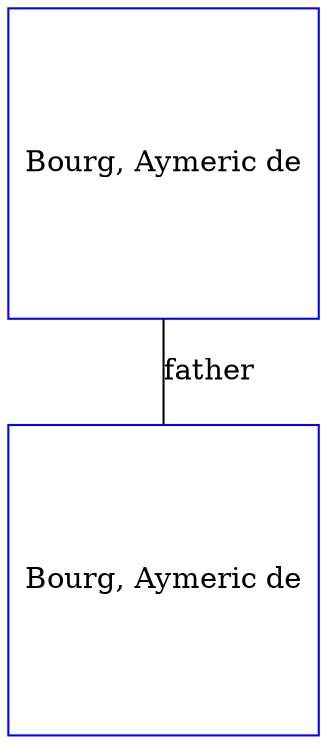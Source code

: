 digraph D {
    edge [dir=none];    node [shape=box];    "024411"   [label="Bourg, Aymeric de", shape=box, regular=1, color="blue"] ;
"024403"   [label="Bourg, Aymeric de", shape=box, regular=1, color="blue"] ;
024403->024411 [label="father",arrowsize=0.0]; 
}